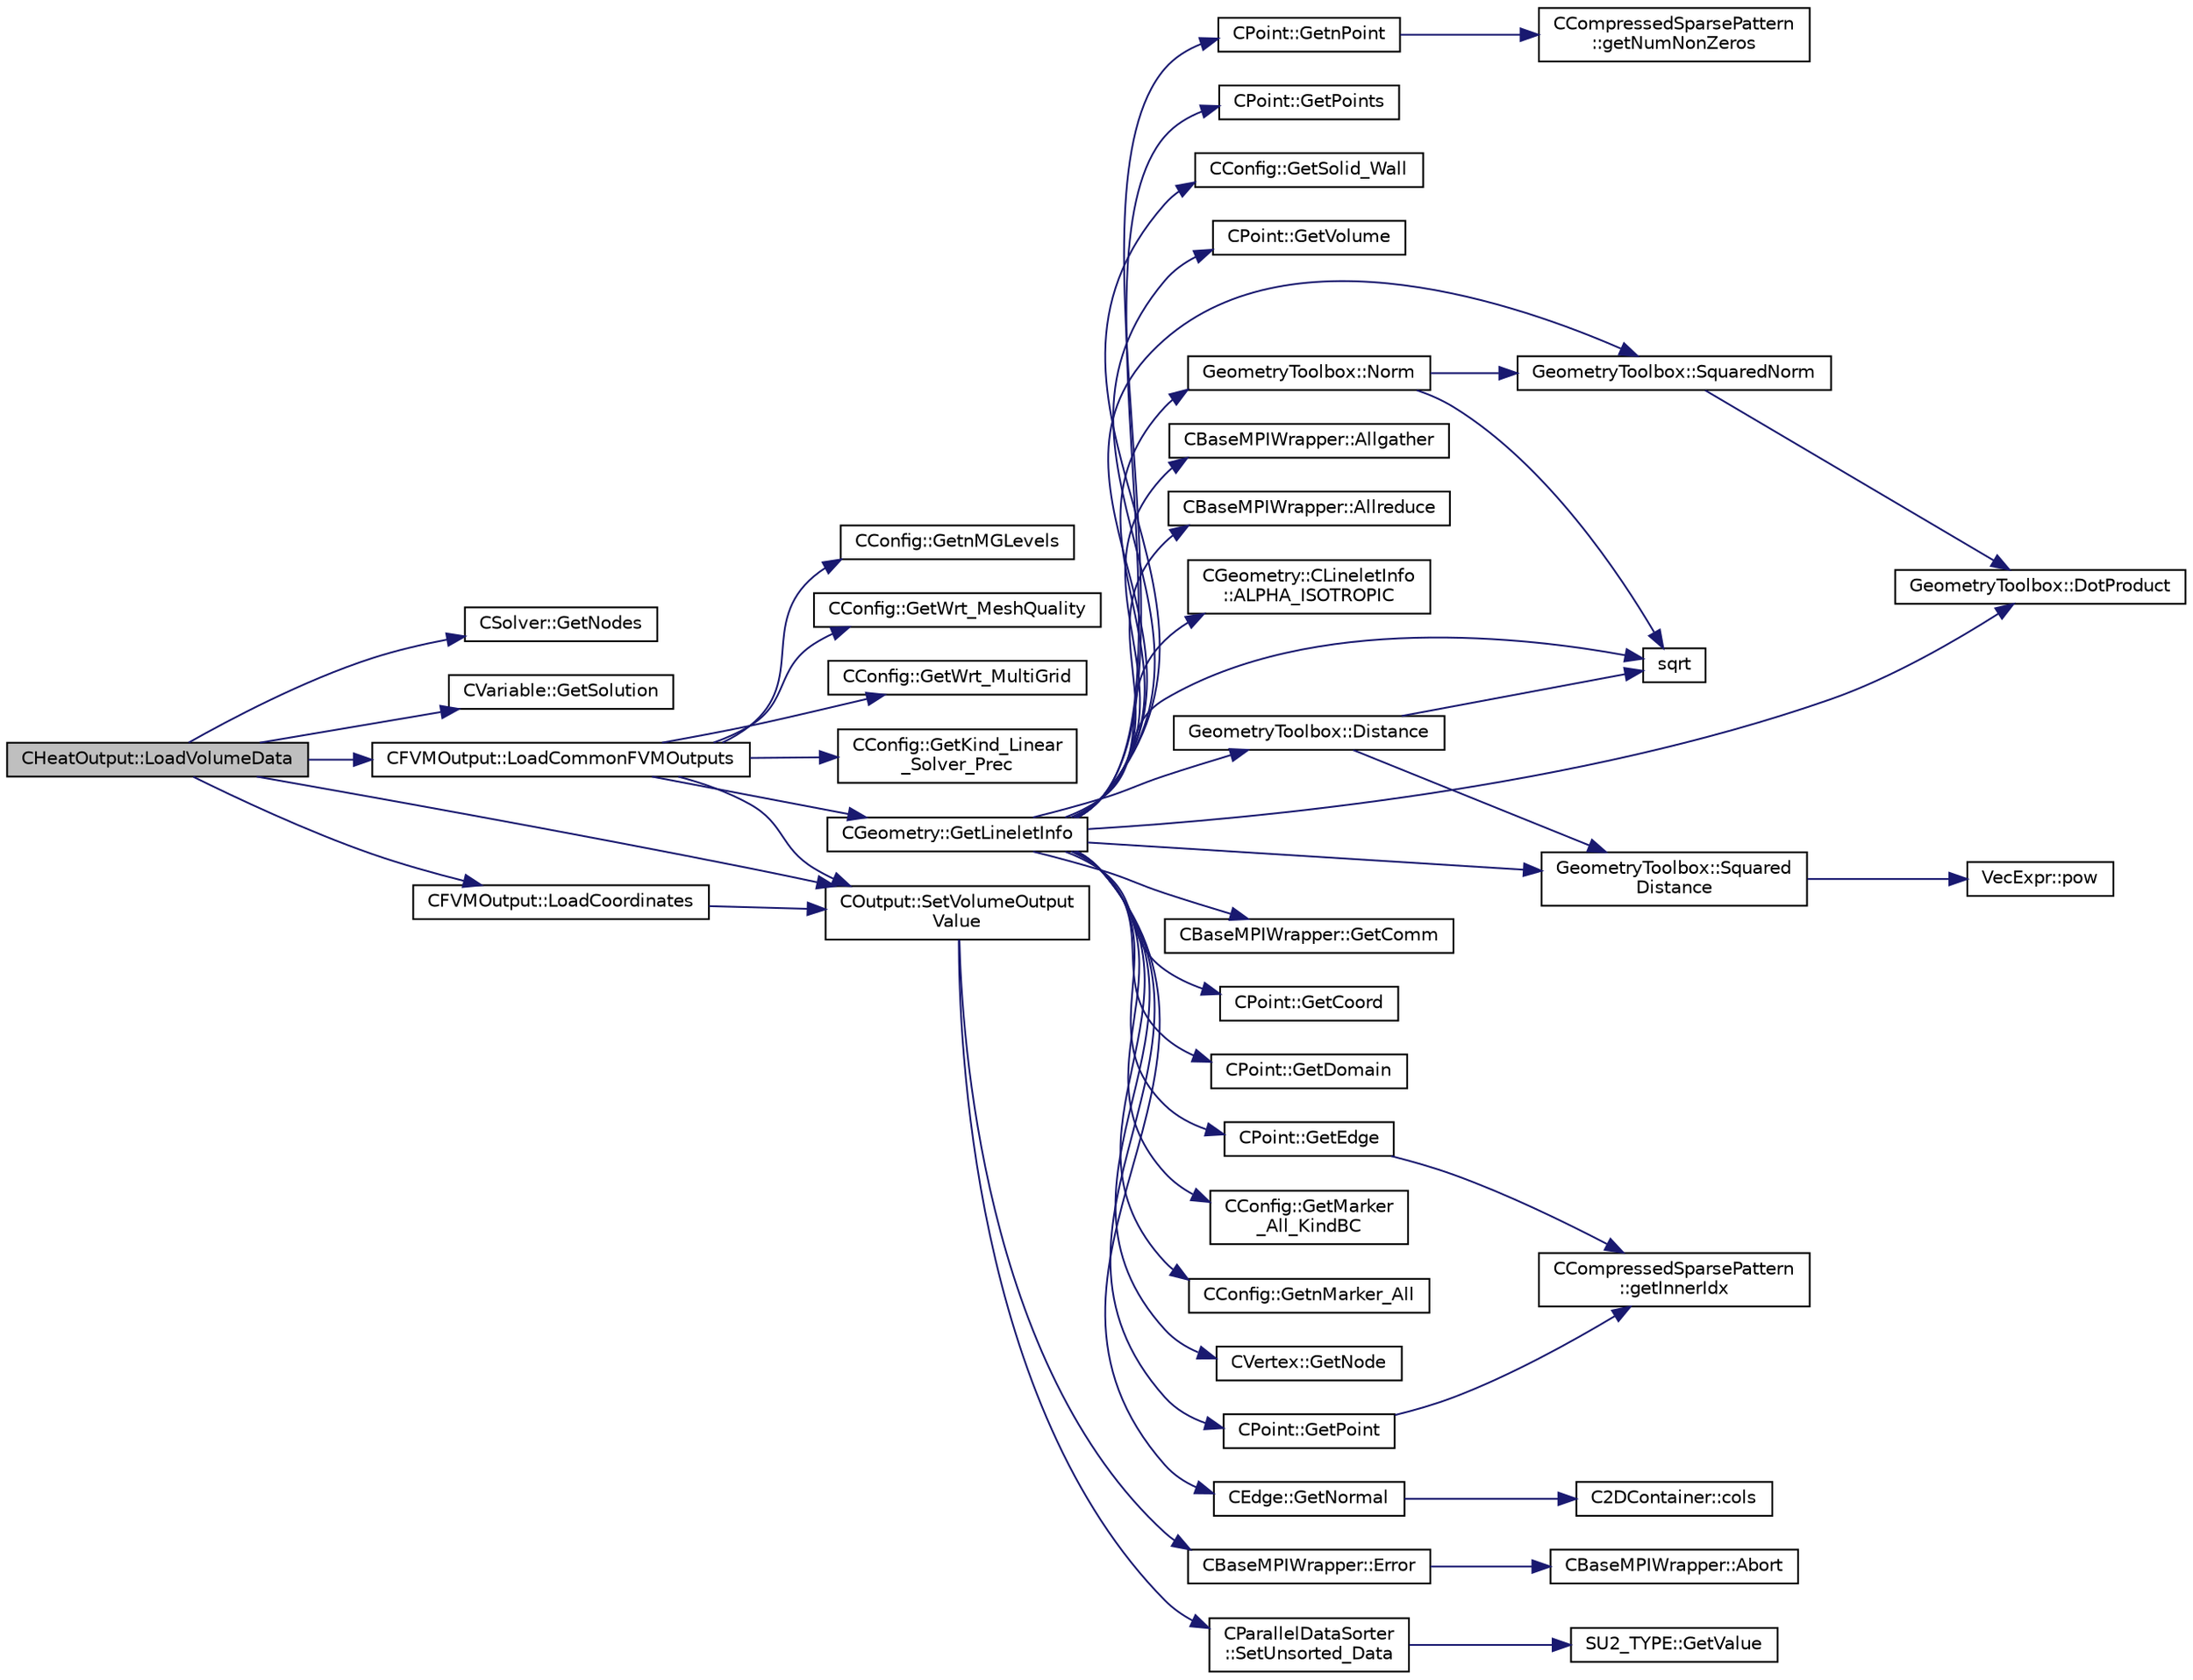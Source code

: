 digraph "CHeatOutput::LoadVolumeData"
{
 // LATEX_PDF_SIZE
  edge [fontname="Helvetica",fontsize="10",labelfontname="Helvetica",labelfontsize="10"];
  node [fontname="Helvetica",fontsize="10",shape=record];
  rankdir="LR";
  Node1 [label="CHeatOutput::LoadVolumeData",height=0.2,width=0.4,color="black", fillcolor="grey75", style="filled", fontcolor="black",tooltip="Set the values of the volume output fields for a point."];
  Node1 -> Node2 [color="midnightblue",fontsize="10",style="solid",fontname="Helvetica"];
  Node2 [label="CSolver::GetNodes",height=0.2,width=0.4,color="black", fillcolor="white", style="filled",URL="$classCSolver.html#af3198e52a2ea377bb765647b5e697197",tooltip="Allow outside access to the nodes of the solver, containing conservatives, primitives,..."];
  Node1 -> Node3 [color="midnightblue",fontsize="10",style="solid",fontname="Helvetica"];
  Node3 [label="CVariable::GetSolution",height=0.2,width=0.4,color="black", fillcolor="white", style="filled",URL="$classCVariable.html#a261483e39c23c1de7cb9aea7e917c121",tooltip="Get the solution."];
  Node1 -> Node4 [color="midnightblue",fontsize="10",style="solid",fontname="Helvetica"];
  Node4 [label="CFVMOutput::LoadCommonFVMOutputs",height=0.2,width=0.4,color="black", fillcolor="white", style="filled",URL="$classCFVMOutput.html#a5375edccdb847e5e4b03dc742c9c4d9e",tooltip="Load common FVM outputs."];
  Node4 -> Node5 [color="midnightblue",fontsize="10",style="solid",fontname="Helvetica"];
  Node5 [label="CConfig::GetKind_Linear\l_Solver_Prec",height=0.2,width=0.4,color="black", fillcolor="white", style="filled",URL="$classCConfig.html#aa3e3027bc3231172777ee296694d5e63",tooltip="Get the kind of preconditioner for the implicit solver."];
  Node4 -> Node6 [color="midnightblue",fontsize="10",style="solid",fontname="Helvetica"];
  Node6 [label="CGeometry::GetLineletInfo",height=0.2,width=0.4,color="black", fillcolor="white", style="filled",URL="$classCGeometry.html#ae1e8531f66b9d9fa0d87eae099130df3",tooltip="Get the linelet definition, this function computes the linelets if that has not been done yet."];
  Node6 -> Node7 [color="midnightblue",fontsize="10",style="solid",fontname="Helvetica"];
  Node7 [label="CBaseMPIWrapper::Allgather",height=0.2,width=0.4,color="black", fillcolor="white", style="filled",URL="$classCBaseMPIWrapper.html#a137ef06ade0c4f94d2a61f9b8817b6a7",tooltip=" "];
  Node6 -> Node8 [color="midnightblue",fontsize="10",style="solid",fontname="Helvetica"];
  Node8 [label="CBaseMPIWrapper::Allreduce",height=0.2,width=0.4,color="black", fillcolor="white", style="filled",URL="$classCBaseMPIWrapper.html#a381d4b3738c09d92ee1ae9f89715b541",tooltip=" "];
  Node6 -> Node9 [color="midnightblue",fontsize="10",style="solid",fontname="Helvetica"];
  Node9 [label="CGeometry::CLineletInfo\l::ALPHA_ISOTROPIC",height=0.2,width=0.4,color="black", fillcolor="white", style="filled",URL="$structCGeometry_1_1CLineletInfo.html#a26fecb0e577cca56a48849fe28756c14",tooltip="Detect isotropic mesh region."];
  Node6 -> Node10 [color="midnightblue",fontsize="10",style="solid",fontname="Helvetica"];
  Node10 [label="GeometryToolbox::Distance",height=0.2,width=0.4,color="black", fillcolor="white", style="filled",URL="$group__GeometryToolbox.html#ga600fb4ee993ae4c3b985082d51994881",tooltip=" "];
  Node10 -> Node11 [color="midnightblue",fontsize="10",style="solid",fontname="Helvetica"];
  Node11 [label="sqrt",height=0.2,width=0.4,color="black", fillcolor="white", style="filled",URL="$group__SIMD.html#ga54a1925ab40fb4249ea255072520de35",tooltip=" "];
  Node10 -> Node12 [color="midnightblue",fontsize="10",style="solid",fontname="Helvetica"];
  Node12 [label="GeometryToolbox::Squared\lDistance",height=0.2,width=0.4,color="black", fillcolor="white", style="filled",URL="$group__GeometryToolbox.html#ga3db86410486389a5cda59b3d0ab17f66",tooltip=" "];
  Node12 -> Node13 [color="midnightblue",fontsize="10",style="solid",fontname="Helvetica"];
  Node13 [label="VecExpr::pow",height=0.2,width=0.4,color="black", fillcolor="white", style="filled",URL="$group__VecExpr.html#ga7fb255e1f2a1773d3cc6ff7bee1aadd2",tooltip=" "];
  Node6 -> Node14 [color="midnightblue",fontsize="10",style="solid",fontname="Helvetica"];
  Node14 [label="GeometryToolbox::DotProduct",height=0.2,width=0.4,color="black", fillcolor="white", style="filled",URL="$group__GeometryToolbox.html#ga7ec3e1e20fab73dbf0159fe38492cc89",tooltip=" "];
  Node6 -> Node15 [color="midnightblue",fontsize="10",style="solid",fontname="Helvetica"];
  Node15 [label="CBaseMPIWrapper::GetComm",height=0.2,width=0.4,color="black", fillcolor="white", style="filled",URL="$classCBaseMPIWrapper.html#a8154391fc3522954802889d81d4ef5da",tooltip=" "];
  Node6 -> Node16 [color="midnightblue",fontsize="10",style="solid",fontname="Helvetica"];
  Node16 [label="CPoint::GetCoord",height=0.2,width=0.4,color="black", fillcolor="white", style="filled",URL="$classCPoint.html#ab16c29dd03911529cd73bf467c313179",tooltip="Get the coordinates dor the control volume."];
  Node6 -> Node17 [color="midnightblue",fontsize="10",style="solid",fontname="Helvetica"];
  Node17 [label="CPoint::GetDomain",height=0.2,width=0.4,color="black", fillcolor="white", style="filled",URL="$classCPoint.html#aa58a27b602e47ddcad22ae74a5c6bc81",tooltip="For parallel computation, its indicates if a point must be computed or not."];
  Node6 -> Node18 [color="midnightblue",fontsize="10",style="solid",fontname="Helvetica"];
  Node18 [label="CPoint::GetEdge",height=0.2,width=0.4,color="black", fillcolor="white", style="filled",URL="$classCPoint.html#a81ff0f12775a22eef9faa4a78810223a",tooltip="Get all the edges that compose the control volume."];
  Node18 -> Node19 [color="midnightblue",fontsize="10",style="solid",fontname="Helvetica"];
  Node19 [label="CCompressedSparsePattern\l::getInnerIdx",height=0.2,width=0.4,color="black", fillcolor="white", style="filled",URL="$classCCompressedSparsePattern.html#a8c4b5a2720a4ebb463c0d8152f052e4d",tooltip=" "];
  Node6 -> Node20 [color="midnightblue",fontsize="10",style="solid",fontname="Helvetica"];
  Node20 [label="CConfig::GetMarker\l_All_KindBC",height=0.2,width=0.4,color="black", fillcolor="white", style="filled",URL="$classCConfig.html#ae003cd8f406eaaa91849a774c9a20730",tooltip="Get the kind of boundary for each marker."];
  Node6 -> Node21 [color="midnightblue",fontsize="10",style="solid",fontname="Helvetica"];
  Node21 [label="CConfig::GetnMarker_All",height=0.2,width=0.4,color="black", fillcolor="white", style="filled",URL="$classCConfig.html#a459dee039e618d21a5d78db61c221240",tooltip="Get the total number of boundary markers of the local process including send/receive domains."];
  Node6 -> Node22 [color="midnightblue",fontsize="10",style="solid",fontname="Helvetica"];
  Node22 [label="CVertex::GetNode",height=0.2,width=0.4,color="black", fillcolor="white", style="filled",URL="$classCVertex.html#ad568da06e7191358d3a09a1bee71cdb5",tooltip="Get the node of the vertex."];
  Node6 -> Node23 [color="midnightblue",fontsize="10",style="solid",fontname="Helvetica"];
  Node23 [label="CEdge::GetNormal",height=0.2,width=0.4,color="black", fillcolor="white", style="filled",URL="$classCEdge.html#a4ace970590e47bd39ea5780c3e0e2037",tooltip="Copy the the normal vector of a face."];
  Node23 -> Node24 [color="midnightblue",fontsize="10",style="solid",fontname="Helvetica"];
  Node24 [label="C2DContainer::cols",height=0.2,width=0.4,color="black", fillcolor="white", style="filled",URL="$classC2DContainer.html#ab6d9161cd08887f034322ebcbc3deb12",tooltip=" "];
  Node6 -> Node25 [color="midnightblue",fontsize="10",style="solid",fontname="Helvetica"];
  Node25 [label="CPoint::GetnPoint",height=0.2,width=0.4,color="black", fillcolor="white", style="filled",URL="$classCPoint.html#accb93eb81c4e7e6c2605a7cd0d3c9cba",tooltip="Get the number of points that compose the control volume."];
  Node25 -> Node26 [color="midnightblue",fontsize="10",style="solid",fontname="Helvetica"];
  Node26 [label="CCompressedSparsePattern\l::getNumNonZeros",height=0.2,width=0.4,color="black", fillcolor="white", style="filled",URL="$classCCompressedSparsePattern.html#abbca9e2c2e9f3d3f568772f9edf0c0aa",tooltip=" "];
  Node6 -> Node27 [color="midnightblue",fontsize="10",style="solid",fontname="Helvetica"];
  Node27 [label="CPoint::GetPoint",height=0.2,width=0.4,color="black", fillcolor="white", style="filled",URL="$classCPoint.html#a7916494f3e23b9fd83e6a808b9d144e8",tooltip="Get all the points that compose the control volume."];
  Node27 -> Node19 [color="midnightblue",fontsize="10",style="solid",fontname="Helvetica"];
  Node6 -> Node28 [color="midnightblue",fontsize="10",style="solid",fontname="Helvetica"];
  Node28 [label="CPoint::GetPoints",height=0.2,width=0.4,color="black", fillcolor="white", style="filled",URL="$classCPoint.html#a9bc468188cd5bf36508e0aaf2ecb762f",tooltip="Get the entire point adjacency information in compressed format (CSR)."];
  Node6 -> Node29 [color="midnightblue",fontsize="10",style="solid",fontname="Helvetica"];
  Node29 [label="CConfig::GetSolid_Wall",height=0.2,width=0.4,color="black", fillcolor="white", style="filled",URL="$classCConfig.html#a1e07d3641838843be05ed58424d39f4f",tooltip="Determines whether a marker with index iMarker is a solid boundary."];
  Node6 -> Node30 [color="midnightblue",fontsize="10",style="solid",fontname="Helvetica"];
  Node30 [label="CPoint::GetVolume",height=0.2,width=0.4,color="black", fillcolor="white", style="filled",URL="$classCPoint.html#a35a504401472dfa76ef1187a5675414f",tooltip="Get area or volume of the control volume."];
  Node6 -> Node31 [color="midnightblue",fontsize="10",style="solid",fontname="Helvetica"];
  Node31 [label="GeometryToolbox::Norm",height=0.2,width=0.4,color="black", fillcolor="white", style="filled",URL="$group__GeometryToolbox.html#gad8b24e50333c9a8378f7abf18222f36a",tooltip=" "];
  Node31 -> Node11 [color="midnightblue",fontsize="10",style="solid",fontname="Helvetica"];
  Node31 -> Node32 [color="midnightblue",fontsize="10",style="solid",fontname="Helvetica"];
  Node32 [label="GeometryToolbox::SquaredNorm",height=0.2,width=0.4,color="black", fillcolor="white", style="filled",URL="$group__GeometryToolbox.html#ga98c9b9314cc6352c9bba49b8cfb4b056",tooltip=" "];
  Node32 -> Node14 [color="midnightblue",fontsize="10",style="solid",fontname="Helvetica"];
  Node6 -> Node11 [color="midnightblue",fontsize="10",style="solid",fontname="Helvetica"];
  Node6 -> Node12 [color="midnightblue",fontsize="10",style="solid",fontname="Helvetica"];
  Node6 -> Node32 [color="midnightblue",fontsize="10",style="solid",fontname="Helvetica"];
  Node4 -> Node33 [color="midnightblue",fontsize="10",style="solid",fontname="Helvetica"];
  Node33 [label="CConfig::GetnMGLevels",height=0.2,width=0.4,color="black", fillcolor="white", style="filled",URL="$classCConfig.html#a15a61a6f9a1d415c3509018f4916c5c1",tooltip="Get the number of multigrid levels."];
  Node4 -> Node34 [color="midnightblue",fontsize="10",style="solid",fontname="Helvetica"];
  Node34 [label="CConfig::GetWrt_MeshQuality",height=0.2,width=0.4,color="black", fillcolor="white", style="filled",URL="$classCConfig.html#ae8351ab12679f39aae7d1bfe4fe8db06",tooltip="Get information about writing the mesh quality metrics to the visualization files."];
  Node4 -> Node35 [color="midnightblue",fontsize="10",style="solid",fontname="Helvetica"];
  Node35 [label="CConfig::GetWrt_MultiGrid",height=0.2,width=0.4,color="black", fillcolor="white", style="filled",URL="$classCConfig.html#adc681a28b43abda1e45e8daa5ac82e6d",tooltip="Write coarse grids to the visualization files."];
  Node4 -> Node36 [color="midnightblue",fontsize="10",style="solid",fontname="Helvetica"];
  Node36 [label="COutput::SetVolumeOutput\lValue",height=0.2,width=0.4,color="black", fillcolor="white", style="filled",URL="$classCOutput.html#a4a1f51fb07438c871f3f2d6c21daf9c6",tooltip="Set the value of a volume output field."];
  Node36 -> Node37 [color="midnightblue",fontsize="10",style="solid",fontname="Helvetica"];
  Node37 [label="CBaseMPIWrapper::Error",height=0.2,width=0.4,color="black", fillcolor="white", style="filled",URL="$classCBaseMPIWrapper.html#a04457c47629bda56704e6a8804833eeb",tooltip=" "];
  Node37 -> Node38 [color="midnightblue",fontsize="10",style="solid",fontname="Helvetica"];
  Node38 [label="CBaseMPIWrapper::Abort",height=0.2,width=0.4,color="black", fillcolor="white", style="filled",URL="$classCBaseMPIWrapper.html#af7297d861dca86b45cf561b6ab642e8f",tooltip=" "];
  Node36 -> Node39 [color="midnightblue",fontsize="10",style="solid",fontname="Helvetica"];
  Node39 [label="CParallelDataSorter\l::SetUnsorted_Data",height=0.2,width=0.4,color="black", fillcolor="white", style="filled",URL="$classCParallelDataSorter.html#a39d39c9fa273f200c9c712dca1db81a3",tooltip="Set the value of a specific field at a point. ::PrepareSendBuffers must be called before using this f..."];
  Node39 -> Node40 [color="midnightblue",fontsize="10",style="solid",fontname="Helvetica"];
  Node40 [label="SU2_TYPE::GetValue",height=0.2,width=0.4,color="black", fillcolor="white", style="filled",URL="$namespaceSU2__TYPE.html#adf52a59d6f4e578f7915ec9abbf7cb22",tooltip="Get the (primitive) value of the datatype (needs to be specialized for active types)."];
  Node1 -> Node41 [color="midnightblue",fontsize="10",style="solid",fontname="Helvetica"];
  Node41 [label="CFVMOutput::LoadCoordinates",height=0.2,width=0.4,color="black", fillcolor="white", style="filled",URL="$classCFVMOutput.html#afbe6c99745481a5c09aa2e5a312b42ba",tooltip="Load the coordinates."];
  Node41 -> Node36 [color="midnightblue",fontsize="10",style="solid",fontname="Helvetica"];
  Node1 -> Node36 [color="midnightblue",fontsize="10",style="solid",fontname="Helvetica"];
}
